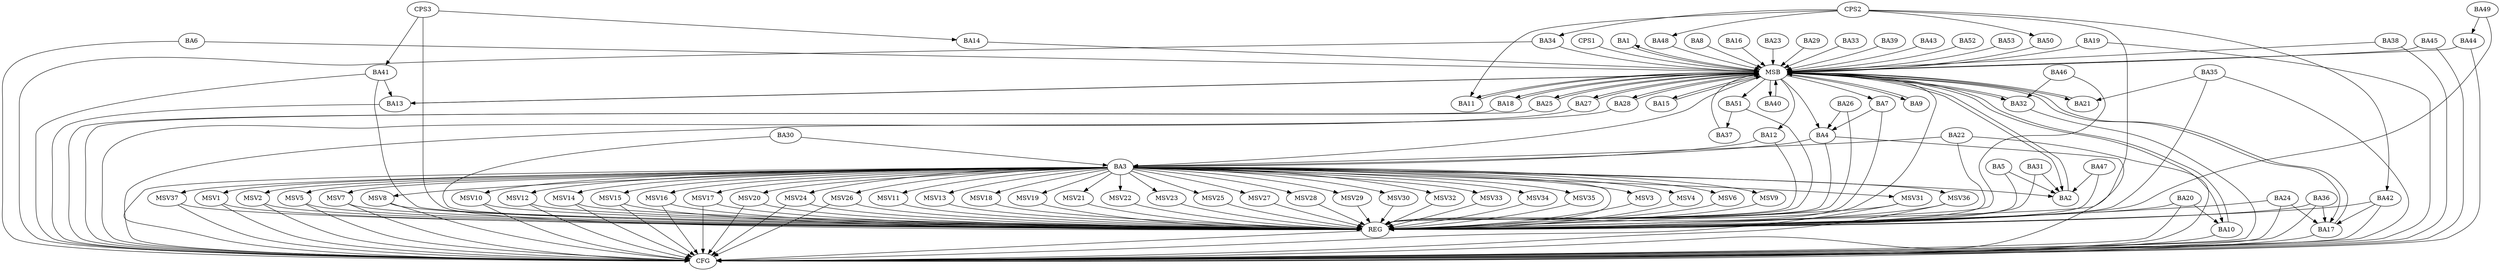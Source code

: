 strict digraph G {
  BA1 [ label="BA1" ];
  BA2 [ label="BA2" ];
  BA3 [ label="BA3" ];
  BA4 [ label="BA4" ];
  BA5 [ label="BA5" ];
  BA6 [ label="BA6" ];
  BA7 [ label="BA7" ];
  BA8 [ label="BA8" ];
  BA9 [ label="BA9" ];
  BA10 [ label="BA10" ];
  BA11 [ label="BA11" ];
  BA12 [ label="BA12" ];
  BA13 [ label="BA13" ];
  BA14 [ label="BA14" ];
  BA15 [ label="BA15" ];
  BA16 [ label="BA16" ];
  BA17 [ label="BA17" ];
  BA18 [ label="BA18" ];
  BA19 [ label="BA19" ];
  BA20 [ label="BA20" ];
  BA21 [ label="BA21" ];
  BA22 [ label="BA22" ];
  BA23 [ label="BA23" ];
  BA24 [ label="BA24" ];
  BA25 [ label="BA25" ];
  BA26 [ label="BA26" ];
  BA27 [ label="BA27" ];
  BA28 [ label="BA28" ];
  BA29 [ label="BA29" ];
  BA30 [ label="BA30" ];
  BA31 [ label="BA31" ];
  BA32 [ label="BA32" ];
  BA33 [ label="BA33" ];
  BA34 [ label="BA34" ];
  BA35 [ label="BA35" ];
  BA36 [ label="BA36" ];
  BA37 [ label="BA37" ];
  BA38 [ label="BA38" ];
  BA39 [ label="BA39" ];
  BA40 [ label="BA40" ];
  BA41 [ label="BA41" ];
  BA42 [ label="BA42" ];
  BA43 [ label="BA43" ];
  BA44 [ label="BA44" ];
  BA45 [ label="BA45" ];
  BA46 [ label="BA46" ];
  BA47 [ label="BA47" ];
  BA48 [ label="BA48" ];
  BA49 [ label="BA49" ];
  BA50 [ label="BA50" ];
  BA51 [ label="BA51" ];
  BA52 [ label="BA52" ];
  BA53 [ label="BA53" ];
  CPS1 [ label="CPS1" ];
  CPS2 [ label="CPS2" ];
  CPS3 [ label="CPS3" ];
  REG [ label="REG" ];
  MSB [ label="MSB" ];
  CFG [ label="CFG" ];
  MSV1 [ label="MSV1" ];
  MSV2 [ label="MSV2" ];
  MSV3 [ label="MSV3" ];
  MSV4 [ label="MSV4" ];
  MSV5 [ label="MSV5" ];
  MSV6 [ label="MSV6" ];
  MSV7 [ label="MSV7" ];
  MSV8 [ label="MSV8" ];
  MSV9 [ label="MSV9" ];
  MSV10 [ label="MSV10" ];
  MSV11 [ label="MSV11" ];
  MSV12 [ label="MSV12" ];
  MSV13 [ label="MSV13" ];
  MSV14 [ label="MSV14" ];
  MSV15 [ label="MSV15" ];
  MSV16 [ label="MSV16" ];
  MSV17 [ label="MSV17" ];
  MSV18 [ label="MSV18" ];
  MSV19 [ label="MSV19" ];
  MSV20 [ label="MSV20" ];
  MSV21 [ label="MSV21" ];
  MSV22 [ label="MSV22" ];
  MSV23 [ label="MSV23" ];
  MSV24 [ label="MSV24" ];
  MSV25 [ label="MSV25" ];
  MSV26 [ label="MSV26" ];
  MSV27 [ label="MSV27" ];
  MSV28 [ label="MSV28" ];
  MSV29 [ label="MSV29" ];
  MSV30 [ label="MSV30" ];
  MSV31 [ label="MSV31" ];
  MSV32 [ label="MSV32" ];
  MSV33 [ label="MSV33" ];
  MSV34 [ label="MSV34" ];
  MSV35 [ label="MSV35" ];
  MSV36 [ label="MSV36" ];
  MSV37 [ label="MSV37" ];
  BA3 -> BA2;
  BA4 -> BA3;
  BA5 -> BA2;
  BA7 -> BA4;
  BA12 -> BA3;
  BA20 -> BA10;
  BA22 -> BA3;
  BA24 -> BA17;
  BA26 -> BA4;
  BA30 -> BA3;
  BA31 -> BA2;
  BA35 -> BA21;
  BA36 -> BA17;
  BA41 -> BA13;
  BA42 -> BA17;
  BA46 -> BA32;
  BA47 -> BA2;
  BA49 -> BA44;
  BA51 -> BA37;
  CPS2 -> BA34;
  CPS2 -> BA11;
  CPS2 -> BA48;
  CPS2 -> BA50;
  CPS2 -> BA42;
  CPS3 -> BA41;
  CPS3 -> BA14;
  BA3 -> REG;
  BA4 -> REG;
  BA5 -> REG;
  BA7 -> REG;
  BA12 -> REG;
  BA20 -> REG;
  BA22 -> REG;
  BA24 -> REG;
  BA26 -> REG;
  BA30 -> REG;
  BA31 -> REG;
  BA35 -> REG;
  BA36 -> REG;
  BA41 -> REG;
  BA42 -> REG;
  BA46 -> REG;
  BA47 -> REG;
  BA49 -> REG;
  BA51 -> REG;
  CPS2 -> REG;
  CPS3 -> REG;
  BA1 -> MSB;
  MSB -> BA2;
  MSB -> REG;
  BA2 -> MSB;
  MSB -> BA1;
  BA6 -> MSB;
  MSB -> BA4;
  BA8 -> MSB;
  MSB -> BA3;
  BA9 -> MSB;
  BA10 -> MSB;
  BA11 -> MSB;
  MSB -> BA9;
  BA13 -> MSB;
  BA14 -> MSB;
  BA15 -> MSB;
  MSB -> BA12;
  BA16 -> MSB;
  BA17 -> MSB;
  MSB -> BA13;
  BA18 -> MSB;
  BA19 -> MSB;
  BA21 -> MSB;
  MSB -> BA15;
  BA23 -> MSB;
  BA25 -> MSB;
  MSB -> BA7;
  BA27 -> MSB;
  BA28 -> MSB;
  MSB -> BA10;
  BA29 -> MSB;
  MSB -> BA18;
  BA32 -> MSB;
  BA33 -> MSB;
  BA34 -> MSB;
  BA37 -> MSB;
  BA38 -> MSB;
  MSB -> BA17;
  BA39 -> MSB;
  BA40 -> MSB;
  MSB -> BA11;
  BA43 -> MSB;
  BA44 -> MSB;
  MSB -> BA21;
  BA45 -> MSB;
  MSB -> BA32;
  BA48 -> MSB;
  BA50 -> MSB;
  MSB -> BA25;
  BA52 -> MSB;
  MSB -> BA27;
  BA53 -> MSB;
  CPS1 -> MSB;
  MSB -> BA28;
  MSB -> BA51;
  MSB -> BA40;
  BA42 -> CFG;
  BA13 -> CFG;
  BA22 -> CFG;
  BA35 -> CFG;
  BA24 -> CFG;
  BA32 -> CFG;
  BA25 -> CFG;
  BA18 -> CFG;
  BA20 -> CFG;
  BA6 -> CFG;
  BA36 -> CFG;
  BA28 -> CFG;
  BA17 -> CFG;
  BA45 -> CFG;
  BA41 -> CFG;
  BA19 -> CFG;
  BA10 -> CFG;
  BA4 -> CFG;
  BA34 -> CFG;
  BA27 -> CFG;
  BA44 -> CFG;
  BA3 -> CFG;
  BA38 -> CFG;
  REG -> CFG;
  BA3 -> MSV1;
  MSV1 -> REG;
  MSV1 -> CFG;
  BA3 -> MSV2;
  BA3 -> MSV3;
  BA3 -> MSV4;
  BA3 -> MSV5;
  BA3 -> MSV6;
  BA3 -> MSV7;
  BA3 -> MSV8;
  BA3 -> MSV9;
  BA3 -> MSV10;
  MSV2 -> REG;
  MSV2 -> CFG;
  MSV3 -> REG;
  MSV4 -> REG;
  MSV5 -> REG;
  MSV5 -> CFG;
  MSV6 -> REG;
  MSV7 -> REG;
  MSV7 -> CFG;
  MSV8 -> REG;
  MSV8 -> CFG;
  MSV9 -> REG;
  MSV10 -> REG;
  MSV10 -> CFG;
  BA3 -> MSV11;
  BA3 -> MSV12;
  BA3 -> MSV13;
  BA3 -> MSV14;
  MSV11 -> REG;
  MSV12 -> REG;
  MSV12 -> CFG;
  MSV13 -> REG;
  MSV14 -> REG;
  MSV14 -> CFG;
  BA3 -> MSV15;
  MSV15 -> REG;
  MSV15 -> CFG;
  BA3 -> MSV16;
  MSV16 -> REG;
  MSV16 -> CFG;
  BA3 -> MSV17;
  MSV17 -> REG;
  MSV17 -> CFG;
  BA3 -> MSV18;
  BA3 -> MSV19;
  BA3 -> MSV20;
  BA3 -> MSV21;
  MSV18 -> REG;
  MSV19 -> REG;
  MSV20 -> REG;
  MSV20 -> CFG;
  MSV21 -> REG;
  BA3 -> MSV22;
  BA3 -> MSV23;
  BA3 -> MSV24;
  BA3 -> MSV25;
  MSV22 -> REG;
  MSV23 -> REG;
  MSV24 -> REG;
  MSV24 -> CFG;
  MSV25 -> REG;
  BA3 -> MSV26;
  MSV26 -> REG;
  MSV26 -> CFG;
  BA3 -> MSV27;
  MSV27 -> REG;
  BA3 -> MSV28;
  BA3 -> MSV29;
  BA3 -> MSV30;
  MSV28 -> REG;
  MSV29 -> REG;
  MSV30 -> REG;
  BA3 -> MSV31;
  MSV31 -> REG;
  MSV31 -> CFG;
  BA3 -> MSV32;
  MSV32 -> REG;
  BA3 -> MSV33;
  MSV33 -> REG;
  BA3 -> MSV34;
  BA3 -> MSV35;
  BA3 -> MSV36;
  MSV34 -> REG;
  MSV35 -> REG;
  MSV36 -> REG;
  MSV36 -> CFG;
  BA3 -> MSV37;
  MSV37 -> REG;
  MSV37 -> CFG;
}
